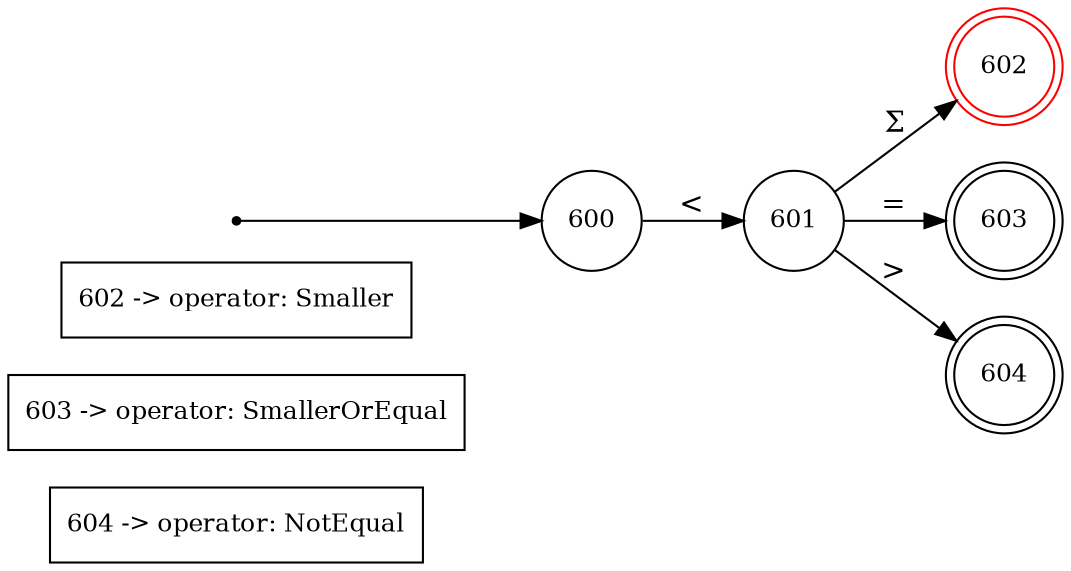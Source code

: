 digraph finite_state_machine {
	rankdir=LR;
	size="8,5"

	node [shape = rectangle, label="604 -> operator: NotEqual", fontsize=12] token604;
	node [shape = rectangle, label="603 -> operator: SmallerOrEqual", fontsize=12] token603;
	node [shape = rectangle, label="602 -> operator: Smaller", fontsize=12] token602;

	node [shape = circle, label="600", fontsize=12, color=black] 600;
	node [shape = circle, label="601", fontsize=12, color=black] 601;
	node [shape = doublecircle, label="602", fontsize=12, color=red] 602;
	node [shape = doublecircle, label="603", fontsize=12, color=black] 603;
	node [shape = doublecircle, label="604", fontsize=12, color=black] 604;

	node [shape = point, color=black] q0;
	q0	->	600;

	601	->	602	[ label = "Σ" ];
	601	->	604	[ label = ">" ];
	601	->	603	[ label = "=" ];
	600	->	601	[ label = "<" ];
}
